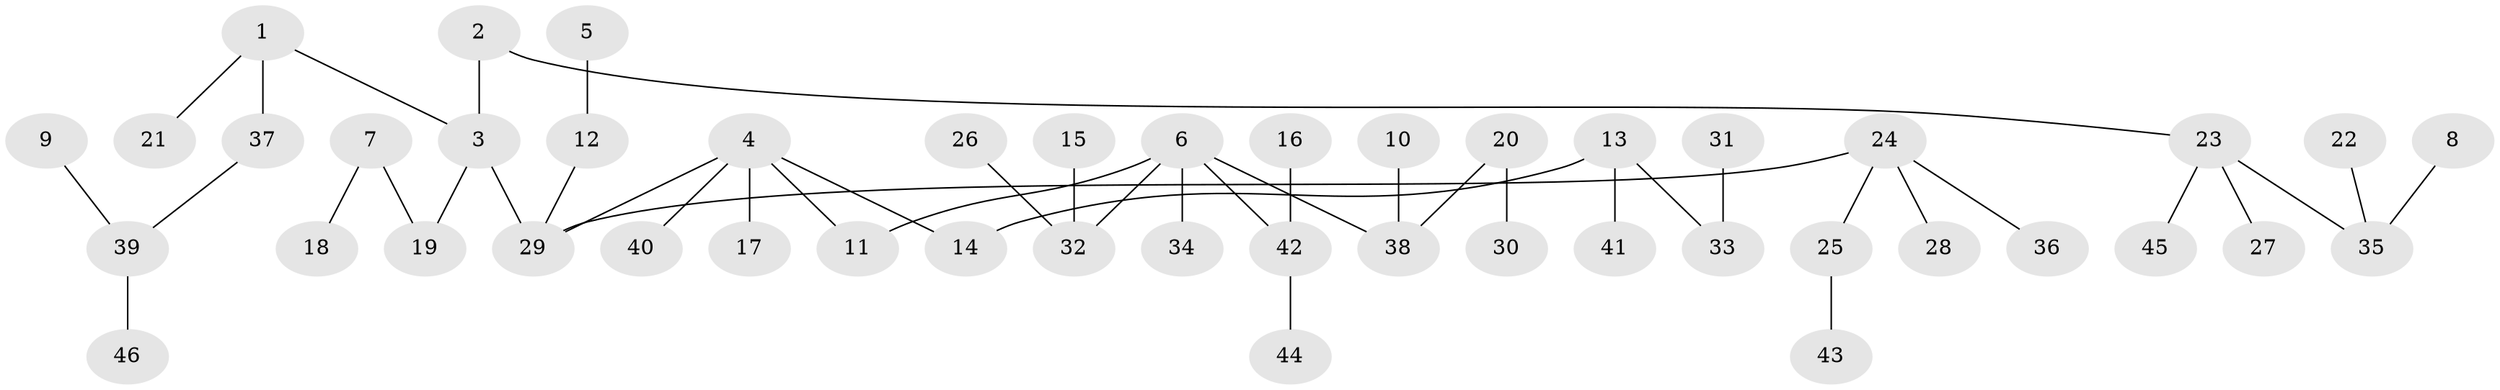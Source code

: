 // original degree distribution, {5: 0.043478260869565216, 3: 0.09782608695652174, 4: 0.08695652173913043, 2: 0.18478260869565216, 6: 0.03260869565217391, 1: 0.5543478260869565}
// Generated by graph-tools (version 1.1) at 2025/02/03/09/25 03:02:27]
// undirected, 46 vertices, 45 edges
graph export_dot {
graph [start="1"]
  node [color=gray90,style=filled];
  1;
  2;
  3;
  4;
  5;
  6;
  7;
  8;
  9;
  10;
  11;
  12;
  13;
  14;
  15;
  16;
  17;
  18;
  19;
  20;
  21;
  22;
  23;
  24;
  25;
  26;
  27;
  28;
  29;
  30;
  31;
  32;
  33;
  34;
  35;
  36;
  37;
  38;
  39;
  40;
  41;
  42;
  43;
  44;
  45;
  46;
  1 -- 3 [weight=1.0];
  1 -- 21 [weight=1.0];
  1 -- 37 [weight=1.0];
  2 -- 3 [weight=1.0];
  2 -- 23 [weight=1.0];
  3 -- 19 [weight=1.0];
  3 -- 29 [weight=1.0];
  4 -- 11 [weight=1.0];
  4 -- 14 [weight=1.0];
  4 -- 17 [weight=1.0];
  4 -- 29 [weight=1.0];
  4 -- 40 [weight=1.0];
  5 -- 12 [weight=1.0];
  6 -- 11 [weight=1.0];
  6 -- 32 [weight=1.0];
  6 -- 34 [weight=1.0];
  6 -- 38 [weight=1.0];
  6 -- 42 [weight=1.0];
  7 -- 18 [weight=1.0];
  7 -- 19 [weight=1.0];
  8 -- 35 [weight=1.0];
  9 -- 39 [weight=1.0];
  10 -- 38 [weight=1.0];
  12 -- 29 [weight=1.0];
  13 -- 14 [weight=1.0];
  13 -- 33 [weight=1.0];
  13 -- 41 [weight=1.0];
  15 -- 32 [weight=1.0];
  16 -- 42 [weight=1.0];
  20 -- 30 [weight=1.0];
  20 -- 38 [weight=1.0];
  22 -- 35 [weight=1.0];
  23 -- 27 [weight=1.0];
  23 -- 35 [weight=1.0];
  23 -- 45 [weight=1.0];
  24 -- 25 [weight=1.0];
  24 -- 28 [weight=1.0];
  24 -- 29 [weight=1.0];
  24 -- 36 [weight=1.0];
  25 -- 43 [weight=1.0];
  26 -- 32 [weight=1.0];
  31 -- 33 [weight=1.0];
  37 -- 39 [weight=1.0];
  39 -- 46 [weight=1.0];
  42 -- 44 [weight=1.0];
}
